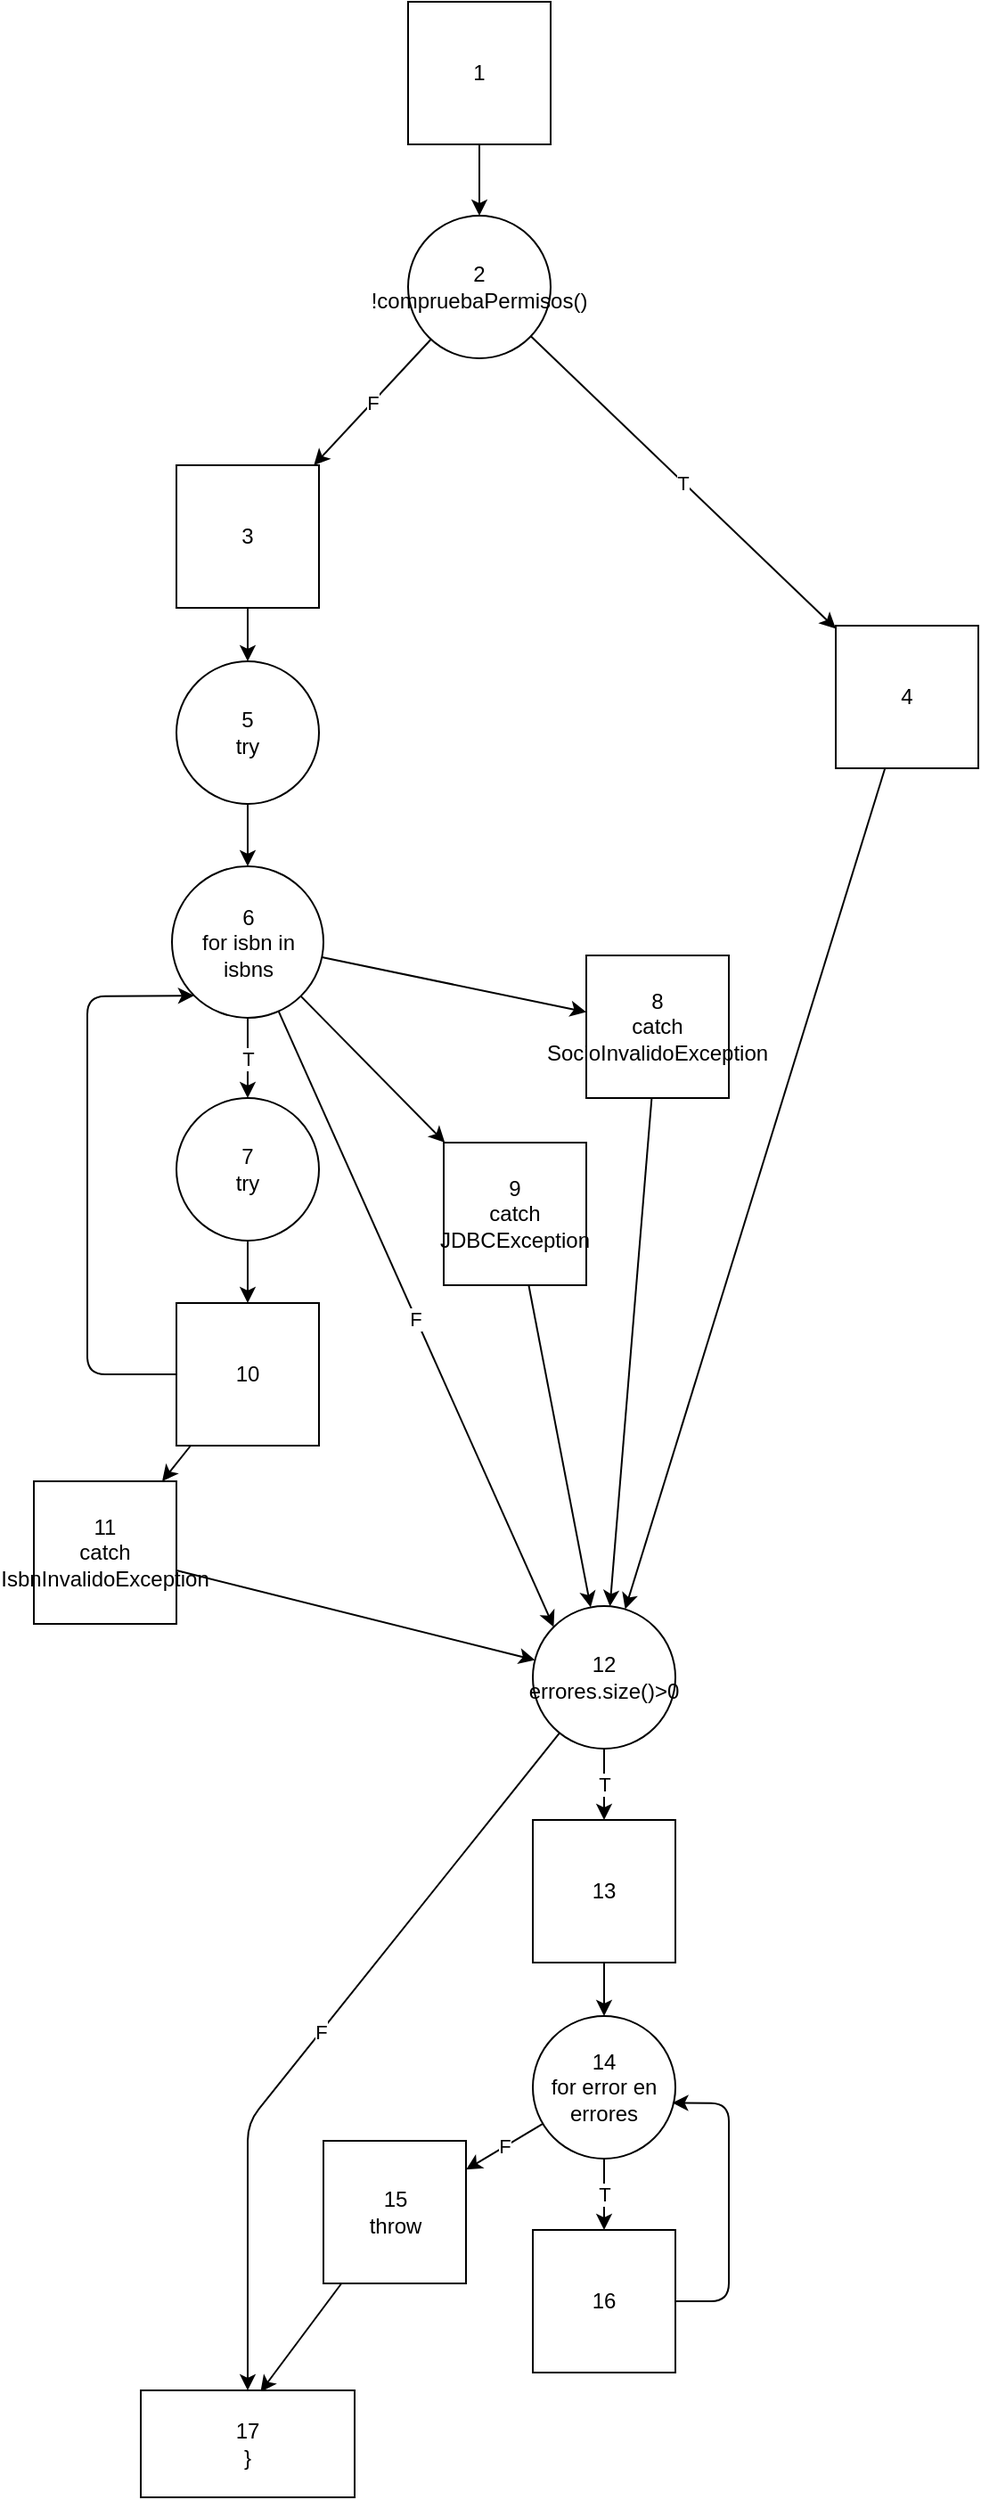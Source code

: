 <mxfile>
    <diagram id="2JDm4ssPcYXkPijUTF_U" name="Página-1">
        <mxGraphModel dx="1776" dy="1006" grid="1" gridSize="10" guides="1" tooltips="1" connect="1" arrows="1" fold="1" page="1" pageScale="1" pageWidth="827" pageHeight="1169" math="0" shadow="0">
            <root>
                <mxCell id="0"/>
                <mxCell id="1" parent="0"/>
                <mxCell id="48" style="edgeStyle=none;html=1;" edge="1" parent="1" source="47" target="49">
                    <mxGeometry relative="1" as="geometry">
                        <mxPoint x="147" y="190" as="targetPoint"/>
                    </mxGeometry>
                </mxCell>
                <mxCell id="47" value="1" style="whiteSpace=wrap;html=1;aspect=fixed;" vertex="1" parent="1">
                    <mxGeometry x="250" y="40" width="80" height="80" as="geometry"/>
                </mxCell>
                <mxCell id="50" value="F" style="edgeStyle=none;html=1;" edge="1" parent="1" source="49" target="52">
                    <mxGeometry relative="1" as="geometry">
                        <mxPoint x="100" y="300" as="targetPoint"/>
                    </mxGeometry>
                </mxCell>
                <mxCell id="51" value="T" style="edgeStyle=none;html=1;" edge="1" parent="1" source="49" target="53">
                    <mxGeometry relative="1" as="geometry">
                        <mxPoint x="230" y="300" as="targetPoint"/>
                    </mxGeometry>
                </mxCell>
                <mxCell id="49" value="2&lt;br&gt;!compruebaPermisos()" style="ellipse;whiteSpace=wrap;html=1;aspect=fixed;" vertex="1" parent="1">
                    <mxGeometry x="250" y="160" width="80" height="80" as="geometry"/>
                </mxCell>
                <mxCell id="54" style="edgeStyle=none;html=1;" edge="1" parent="1" source="52" target="55">
                    <mxGeometry relative="1" as="geometry">
                        <mxPoint x="90" y="420" as="targetPoint"/>
                    </mxGeometry>
                </mxCell>
                <mxCell id="52" value="3" style="whiteSpace=wrap;html=1;aspect=fixed;" vertex="1" parent="1">
                    <mxGeometry x="120" y="300" width="80" height="80" as="geometry"/>
                </mxCell>
                <mxCell id="70" style="edgeStyle=none;html=1;" edge="1" parent="1" source="53" target="69">
                    <mxGeometry relative="1" as="geometry"/>
                </mxCell>
                <mxCell id="53" value="4" style="whiteSpace=wrap;html=1;aspect=fixed;" vertex="1" parent="1">
                    <mxGeometry x="490" y="390" width="80" height="80" as="geometry"/>
                </mxCell>
                <mxCell id="56" style="edgeStyle=none;html=1;entryX=0.5;entryY=0;entryDx=0;entryDy=0;" edge="1" parent="1" source="55" target="62">
                    <mxGeometry relative="1" as="geometry">
                        <mxPoint x="90" y="510" as="targetPoint"/>
                    </mxGeometry>
                </mxCell>
                <mxCell id="55" value="5&lt;br&gt;try" style="ellipse;whiteSpace=wrap;html=1;aspect=fixed;" vertex="1" parent="1">
                    <mxGeometry x="120" y="410" width="80" height="80" as="geometry"/>
                </mxCell>
                <mxCell id="58" value="T" style="edgeStyle=none;html=1;exitX=0.5;exitY=1;exitDx=0;exitDy=0;" edge="1" parent="1" source="62" target="59">
                    <mxGeometry relative="1" as="geometry">
                        <mxPoint x="90" y="630" as="targetPoint"/>
                        <mxPoint x="90" y="590" as="sourcePoint"/>
                    </mxGeometry>
                </mxCell>
                <mxCell id="60" style="edgeStyle=none;html=1;" edge="1" parent="1" source="59" target="61">
                    <mxGeometry relative="1" as="geometry">
                        <mxPoint x="90" y="750" as="targetPoint"/>
                    </mxGeometry>
                </mxCell>
                <mxCell id="59" value="7&lt;br&gt;try" style="ellipse;whiteSpace=wrap;html=1;aspect=fixed;" vertex="1" parent="1">
                    <mxGeometry x="120" y="655" width="80" height="80" as="geometry"/>
                </mxCell>
                <mxCell id="63" style="edgeStyle=none;html=1;" edge="1" parent="1" source="61" target="64">
                    <mxGeometry relative="1" as="geometry">
                        <mxPoint x="200" y="780" as="targetPoint"/>
                    </mxGeometry>
                </mxCell>
                <mxCell id="79" style="edgeStyle=none;html=1;entryX=0;entryY=1;entryDx=0;entryDy=0;" edge="1" parent="1" source="61" target="62">
                    <mxGeometry relative="1" as="geometry">
                        <mxPoint y="660" as="targetPoint"/>
                        <Array as="points">
                            <mxPoint x="70" y="810"/>
                            <mxPoint x="70" y="598"/>
                        </Array>
                    </mxGeometry>
                </mxCell>
                <mxCell id="61" value="10" style="whiteSpace=wrap;html=1;aspect=fixed;" vertex="1" parent="1">
                    <mxGeometry x="120" y="770" width="80" height="80" as="geometry"/>
                </mxCell>
                <mxCell id="65" style="edgeStyle=none;html=1;" edge="1" parent="1" source="62" target="66">
                    <mxGeometry relative="1" as="geometry">
                        <mxPoint x="200" y="550" as="targetPoint"/>
                    </mxGeometry>
                </mxCell>
                <mxCell id="67" style="edgeStyle=none;html=1;" edge="1" parent="1" source="62" target="68">
                    <mxGeometry relative="1" as="geometry">
                        <mxPoint x="190" y="660" as="targetPoint"/>
                    </mxGeometry>
                </mxCell>
                <mxCell id="90" value="F" style="edgeStyle=none;html=1;entryX=0;entryY=0;entryDx=0;entryDy=0;" edge="1" parent="1" source="62" target="69">
                    <mxGeometry relative="1" as="geometry"/>
                </mxCell>
                <mxCell id="62" value="6&lt;br&gt;for isbn in isbns" style="ellipse;whiteSpace=wrap;html=1;aspect=fixed;" vertex="1" parent="1">
                    <mxGeometry x="117.5" y="525" width="85" height="85" as="geometry"/>
                </mxCell>
                <mxCell id="71" style="edgeStyle=none;html=1;" edge="1" parent="1" source="64" target="69">
                    <mxGeometry relative="1" as="geometry"/>
                </mxCell>
                <mxCell id="64" value="11&lt;br&gt;catch IsbnInvalidoException" style="whiteSpace=wrap;html=1;aspect=fixed;" vertex="1" parent="1">
                    <mxGeometry x="40" y="870" width="80" height="80" as="geometry"/>
                </mxCell>
                <mxCell id="73" style="edgeStyle=none;html=1;" edge="1" parent="1" source="66" target="69">
                    <mxGeometry relative="1" as="geometry"/>
                </mxCell>
                <mxCell id="66" value="8&lt;br&gt;catch&lt;br&gt;SocioInvalidoException" style="whiteSpace=wrap;html=1;aspect=fixed;" vertex="1" parent="1">
                    <mxGeometry x="350" y="575" width="80" height="80" as="geometry"/>
                </mxCell>
                <mxCell id="72" style="edgeStyle=none;html=1;" edge="1" parent="1" source="68" target="69">
                    <mxGeometry relative="1" as="geometry"/>
                </mxCell>
                <mxCell id="68" value="9&lt;br&gt;catch&lt;br&gt;JDBCException" style="whiteSpace=wrap;html=1;aspect=fixed;" vertex="1" parent="1">
                    <mxGeometry x="270" y="680" width="80" height="80" as="geometry"/>
                </mxCell>
                <mxCell id="75" value="T" style="edgeStyle=none;html=1;" edge="1" parent="1" source="69" target="76">
                    <mxGeometry relative="1" as="geometry">
                        <mxPoint x="340" y="1110" as="targetPoint"/>
                    </mxGeometry>
                </mxCell>
                <mxCell id="86" value="F" style="edgeStyle=none;html=1;entryX=0.5;entryY=0;entryDx=0;entryDy=0;" edge="1" parent="1" source="69" target="87">
                    <mxGeometry relative="1" as="geometry">
                        <mxPoint x="60" y="1330" as="targetPoint"/>
                        <Array as="points">
                            <mxPoint x="160" y="1230"/>
                        </Array>
                    </mxGeometry>
                </mxCell>
                <mxCell id="69" value="12&lt;br&gt;errores.size()&amp;gt;0" style="ellipse;whiteSpace=wrap;html=1;aspect=fixed;" vertex="1" parent="1">
                    <mxGeometry x="320" y="940" width="80" height="80" as="geometry"/>
                </mxCell>
                <mxCell id="77" style="edgeStyle=none;html=1;" edge="1" parent="1" source="76" target="78">
                    <mxGeometry relative="1" as="geometry">
                        <mxPoint x="340" y="1240" as="targetPoint"/>
                    </mxGeometry>
                </mxCell>
                <mxCell id="76" value="13" style="whiteSpace=wrap;html=1;aspect=fixed;" vertex="1" parent="1">
                    <mxGeometry x="320" y="1060" width="80" height="80" as="geometry"/>
                </mxCell>
                <mxCell id="81" value="T" style="edgeStyle=none;html=1;" edge="1" parent="1" source="78" target="82">
                    <mxGeometry relative="1" as="geometry">
                        <mxPoint x="350" y="1330" as="targetPoint"/>
                    </mxGeometry>
                </mxCell>
                <mxCell id="84" value="F" style="edgeStyle=none;html=1;" edge="1" parent="1" source="78" target="85">
                    <mxGeometry relative="1" as="geometry">
                        <mxPoint x="240" y="1330" as="targetPoint"/>
                    </mxGeometry>
                </mxCell>
                <mxCell id="78" value="14&lt;br&gt;for error en errores" style="ellipse;whiteSpace=wrap;html=1;aspect=fixed;" vertex="1" parent="1">
                    <mxGeometry x="320" y="1170" width="80" height="80" as="geometry"/>
                </mxCell>
                <mxCell id="83" style="edgeStyle=none;html=1;entryX=0.978;entryY=0.608;entryDx=0;entryDy=0;entryPerimeter=0;" edge="1" parent="1" source="82" target="78">
                    <mxGeometry relative="1" as="geometry">
                        <mxPoint x="440" y="1360" as="targetPoint"/>
                        <Array as="points">
                            <mxPoint x="430" y="1330"/>
                            <mxPoint x="430" y="1219"/>
                        </Array>
                    </mxGeometry>
                </mxCell>
                <mxCell id="82" value="16" style="whiteSpace=wrap;html=1;aspect=fixed;" vertex="1" parent="1">
                    <mxGeometry x="320" y="1290" width="80" height="80" as="geometry"/>
                </mxCell>
                <mxCell id="88" style="edgeStyle=none;html=1;entryX=0.56;entryY=0.014;entryDx=0;entryDy=0;entryPerimeter=0;" edge="1" parent="1" source="85" target="87">
                    <mxGeometry relative="1" as="geometry"/>
                </mxCell>
                <mxCell id="85" value="15&lt;br&gt;throw" style="whiteSpace=wrap;html=1;aspect=fixed;" vertex="1" parent="1">
                    <mxGeometry x="202.5" y="1240" width="80" height="80" as="geometry"/>
                </mxCell>
                <mxCell id="87" value="17&lt;br&gt;}" style="rounded=0;whiteSpace=wrap;html=1;" vertex="1" parent="1">
                    <mxGeometry x="100" y="1380" width="120" height="60" as="geometry"/>
                </mxCell>
            </root>
        </mxGraphModel>
    </diagram>
</mxfile>